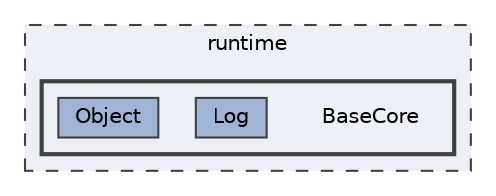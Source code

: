 digraph "runtime/BaseCore"
{
 // LATEX_PDF_SIZE
  bgcolor="transparent";
  edge [fontname=Helvetica,fontsize=10,labelfontname=Helvetica,labelfontsize=10];
  node [fontname=Helvetica,fontsize=10,shape=box,height=0.2,width=0.4];
  compound=true
  subgraph clusterdir_cb031e414f281a658b23dddb30bb9d2c {
    graph [ bgcolor="#edf0f7", pencolor="grey25", label="runtime", fontname=Helvetica,fontsize=10 style="filled,dashed", URL="dir_cb031e414f281a658b23dddb30bb9d2c.html",tooltip=""]
  subgraph clusterdir_88233b64a7cda8a08e316aacb52d1ceb {
    graph [ bgcolor="#edf0f7", pencolor="grey25", label="", fontname=Helvetica,fontsize=10 style="filled,bold", URL="dir_88233b64a7cda8a08e316aacb52d1ceb.html",tooltip=""]
    dir_88233b64a7cda8a08e316aacb52d1ceb [shape=plaintext, label="BaseCore"];
  dir_6340deefe0ed6dd499cc71b92a6d3c48 [label="Log", fillcolor="#a2b4d6", color="grey25", style="filled", URL="dir_6340deefe0ed6dd499cc71b92a6d3c48.html",tooltip=""];
  dir_cfa59c18bf2c6f82cd377a7b5eaac6c4 [label="Object", fillcolor="#a2b4d6", color="grey25", style="filled", URL="dir_cfa59c18bf2c6f82cd377a7b5eaac6c4.html",tooltip=""];
  }
  }
}
